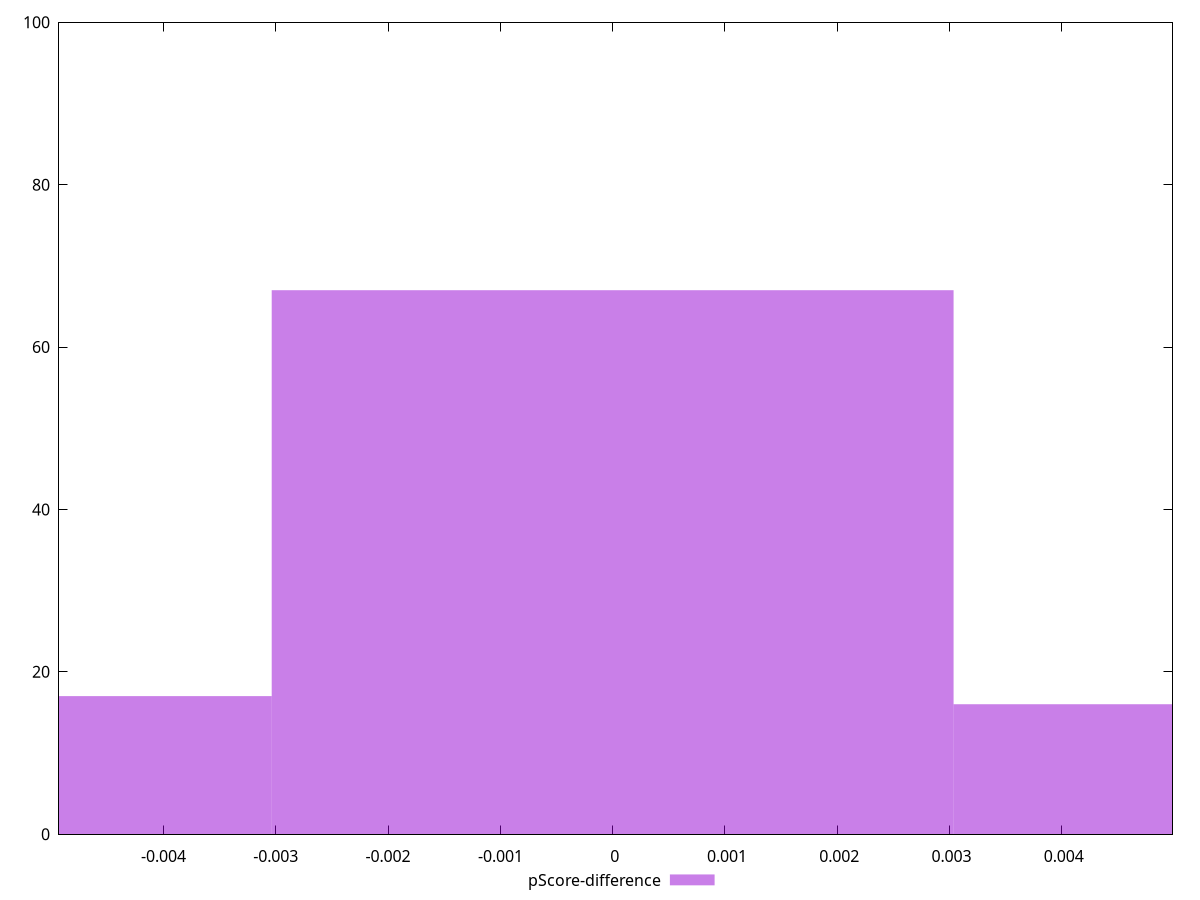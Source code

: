 reset

$pScoreDifference <<EOF
0.006074083156703757 16
0 67
-0.006074083156703757 17
EOF

set key outside below
set boxwidth 0.006074083156703757
set xrange [-0.004931822957321863:0.004987242767658051]
set yrange [0:100]
set trange [0:100]
set style fill transparent solid 0.5 noborder
set terminal svg size 640, 490 enhanced background rgb 'white'
set output "reports/report_00028_2021-02-24T12-49-42.674Z/max-potential-fid/samples/agenda/pScore-difference/histogram.svg"

plot $pScoreDifference title "pScore-difference" with boxes

reset
